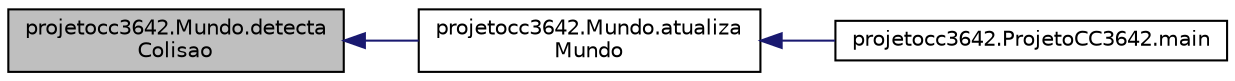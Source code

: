 digraph "projetocc3642.Mundo.detectaColisao"
{
  edge [fontname="Helvetica",fontsize="10",labelfontname="Helvetica",labelfontsize="10"];
  node [fontname="Helvetica",fontsize="10",shape=record];
  rankdir="LR";
  Node14 [label="projetocc3642.Mundo.detecta\lColisao",height=0.2,width=0.4,color="black", fillcolor="grey75", style="filled", fontcolor="black"];
  Node14 -> Node15 [dir="back",color="midnightblue",fontsize="10",style="solid",fontname="Helvetica"];
  Node15 [label="projetocc3642.Mundo.atualiza\lMundo",height=0.2,width=0.4,color="black", fillcolor="white", style="filled",URL="$classprojetocc3642_1_1_mundo.html#aff6df0225783961a2e5ed24f7d6464bf",tooltip="Função que \"movimenta\" os veículos. "];
  Node15 -> Node16 [dir="back",color="midnightblue",fontsize="10",style="solid",fontname="Helvetica"];
  Node16 [label="projetocc3642.ProjetoCC3642.main",height=0.2,width=0.4,color="black", fillcolor="white", style="filled",URL="$classprojetocc3642_1_1_projeto_c_c3642.html#ae9791a0530e6a908cf4e930e109fba86",tooltip="O main do programa. "];
}
